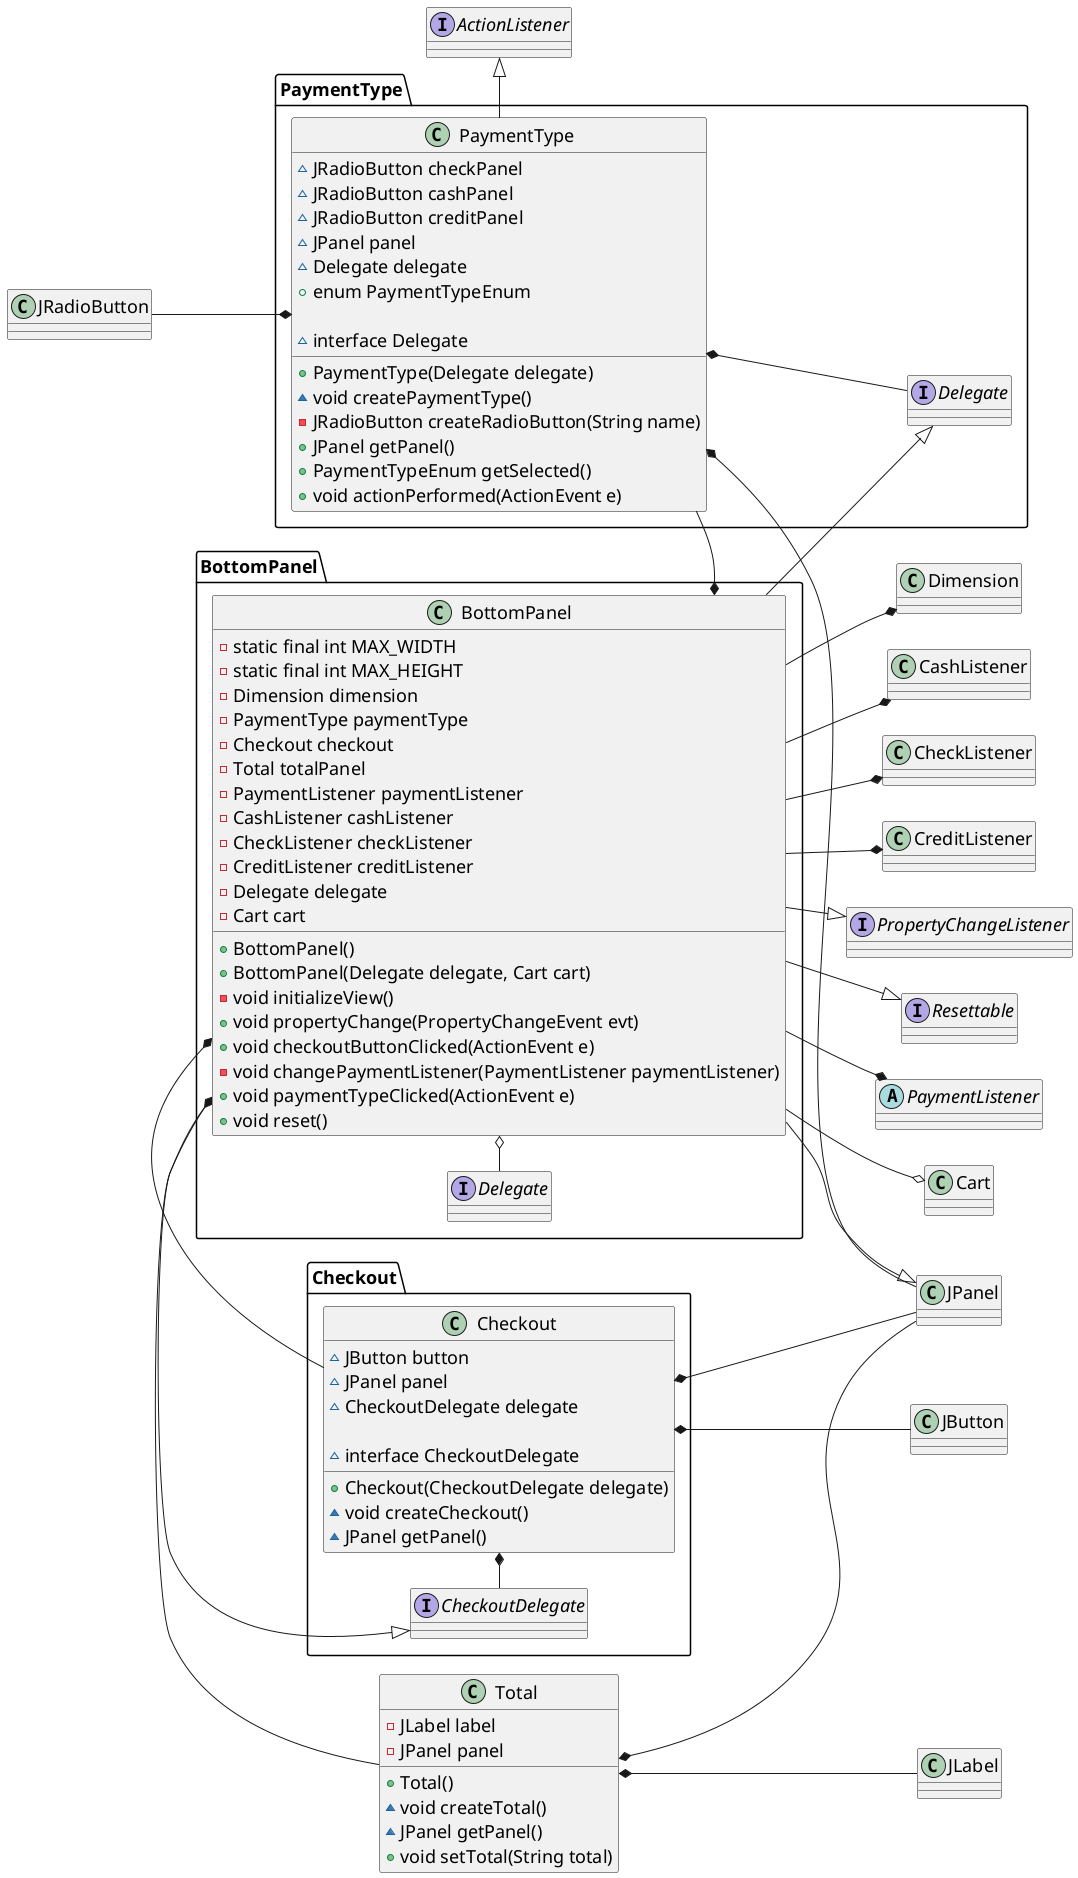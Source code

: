 @startuml package
skinparam defaultFontSize 18
left to right direction
interface BottomPanel.Delegate
interface Checkout.CheckoutDelegate
interface PaymentType.Delegate
interface PropertyChangeListener
interface Resettable
interface ActionListener
abstract PaymentListener

Checkout.CheckoutDelegate  <|-right- BottomPanel.BottomPanel
PaymentType.Delegate  <|-down- BottomPanel.BottomPanel
JPanel <|-right- BottomPanel.BottomPanel

BottomPanel.BottomPanel *-right- PaymentType.PaymentType
BottomPanel.BottomPanel *-right- Checkout.Checkout
BottomPanel.BottomPanel *-right- Total
BottomPanel.BottomPanel o-left- BottomPanel.Delegate


PropertyChangeListener <|-up- BottomPanel.BottomPanel
Resettable <|-up- BottomPanel.BottomPanel
Cart o-up- BottomPanel.BottomPanel
Dimension *-up- BottomPanel.BottomPanel
PaymentListener *-up- BottomPanel.BottomPanel
CashListener *-up- BottomPanel.BottomPanel
CheckListener *-up- BottomPanel.BottomPanel
CreditListener *-up- BottomPanel.BottomPanel

Total *-down- JLabel
Total *-down- JPanel

ActionListener <|-left- PaymentType.PaymentType
PaymentType.PaymentType *-up- JRadioButton
PaymentType.PaymentType *-down- JPanel
PaymentType.PaymentType *-down- PaymentType.Delegate

Checkout.Checkout *-down- JButton
Checkout.Checkout *-down- JPanel
Checkout.Checkout *-left- Checkout.CheckoutDelegate

class BottomPanel.BottomPanel {
    - static final int MAX_WIDTH
    - static final int MAX_HEIGHT
    - Dimension dimension
    - PaymentType paymentType
    - Checkout checkout
    - Total totalPanel
    - PaymentListener paymentListener
    - CashListener cashListener
    - CheckListener checkListener
    - CreditListener creditListener
    - Delegate delegate
    - Cart cart
    + BottomPanel()
    + BottomPanel(Delegate delegate, Cart cart)
    - void initializeView()
    + void propertyChange(PropertyChangeEvent evt)
    + void checkoutButtonClicked(ActionEvent e)
    - void changePaymentListener(PaymentListener paymentListener)
    + void paymentTypeClicked(ActionEvent e)
    + void reset()
}

class Checkout.Checkout {
    ~ JButton button
    ~ JPanel panel
    ~ CheckoutDelegate delegate

    ~ interface CheckoutDelegate
    + Checkout(CheckoutDelegate delegate)
    ~ void createCheckout()
    ~ JPanel getPanel()
}

class PaymentType.PaymentType {
    ~ JRadioButton checkPanel
    ~ JRadioButton cashPanel
    ~ JRadioButton creditPanel
    ~ JPanel panel
    ~ Delegate delegate
    + enum PaymentTypeEnum

    ~ interface Delegate
    + PaymentType(Delegate delegate)
    ~ void createPaymentType()
    - JRadioButton createRadioButton(String name)
    + JPanel getPanel()
    + PaymentTypeEnum getSelected()
    + void actionPerformed(ActionEvent e)
}

class Total {
    - JLabel label
    - JPanel panel
    + Total()
    ~ void createTotal()
    ~ JPanel getPanel()
    + void setTotal(String total)
}
@enduml
